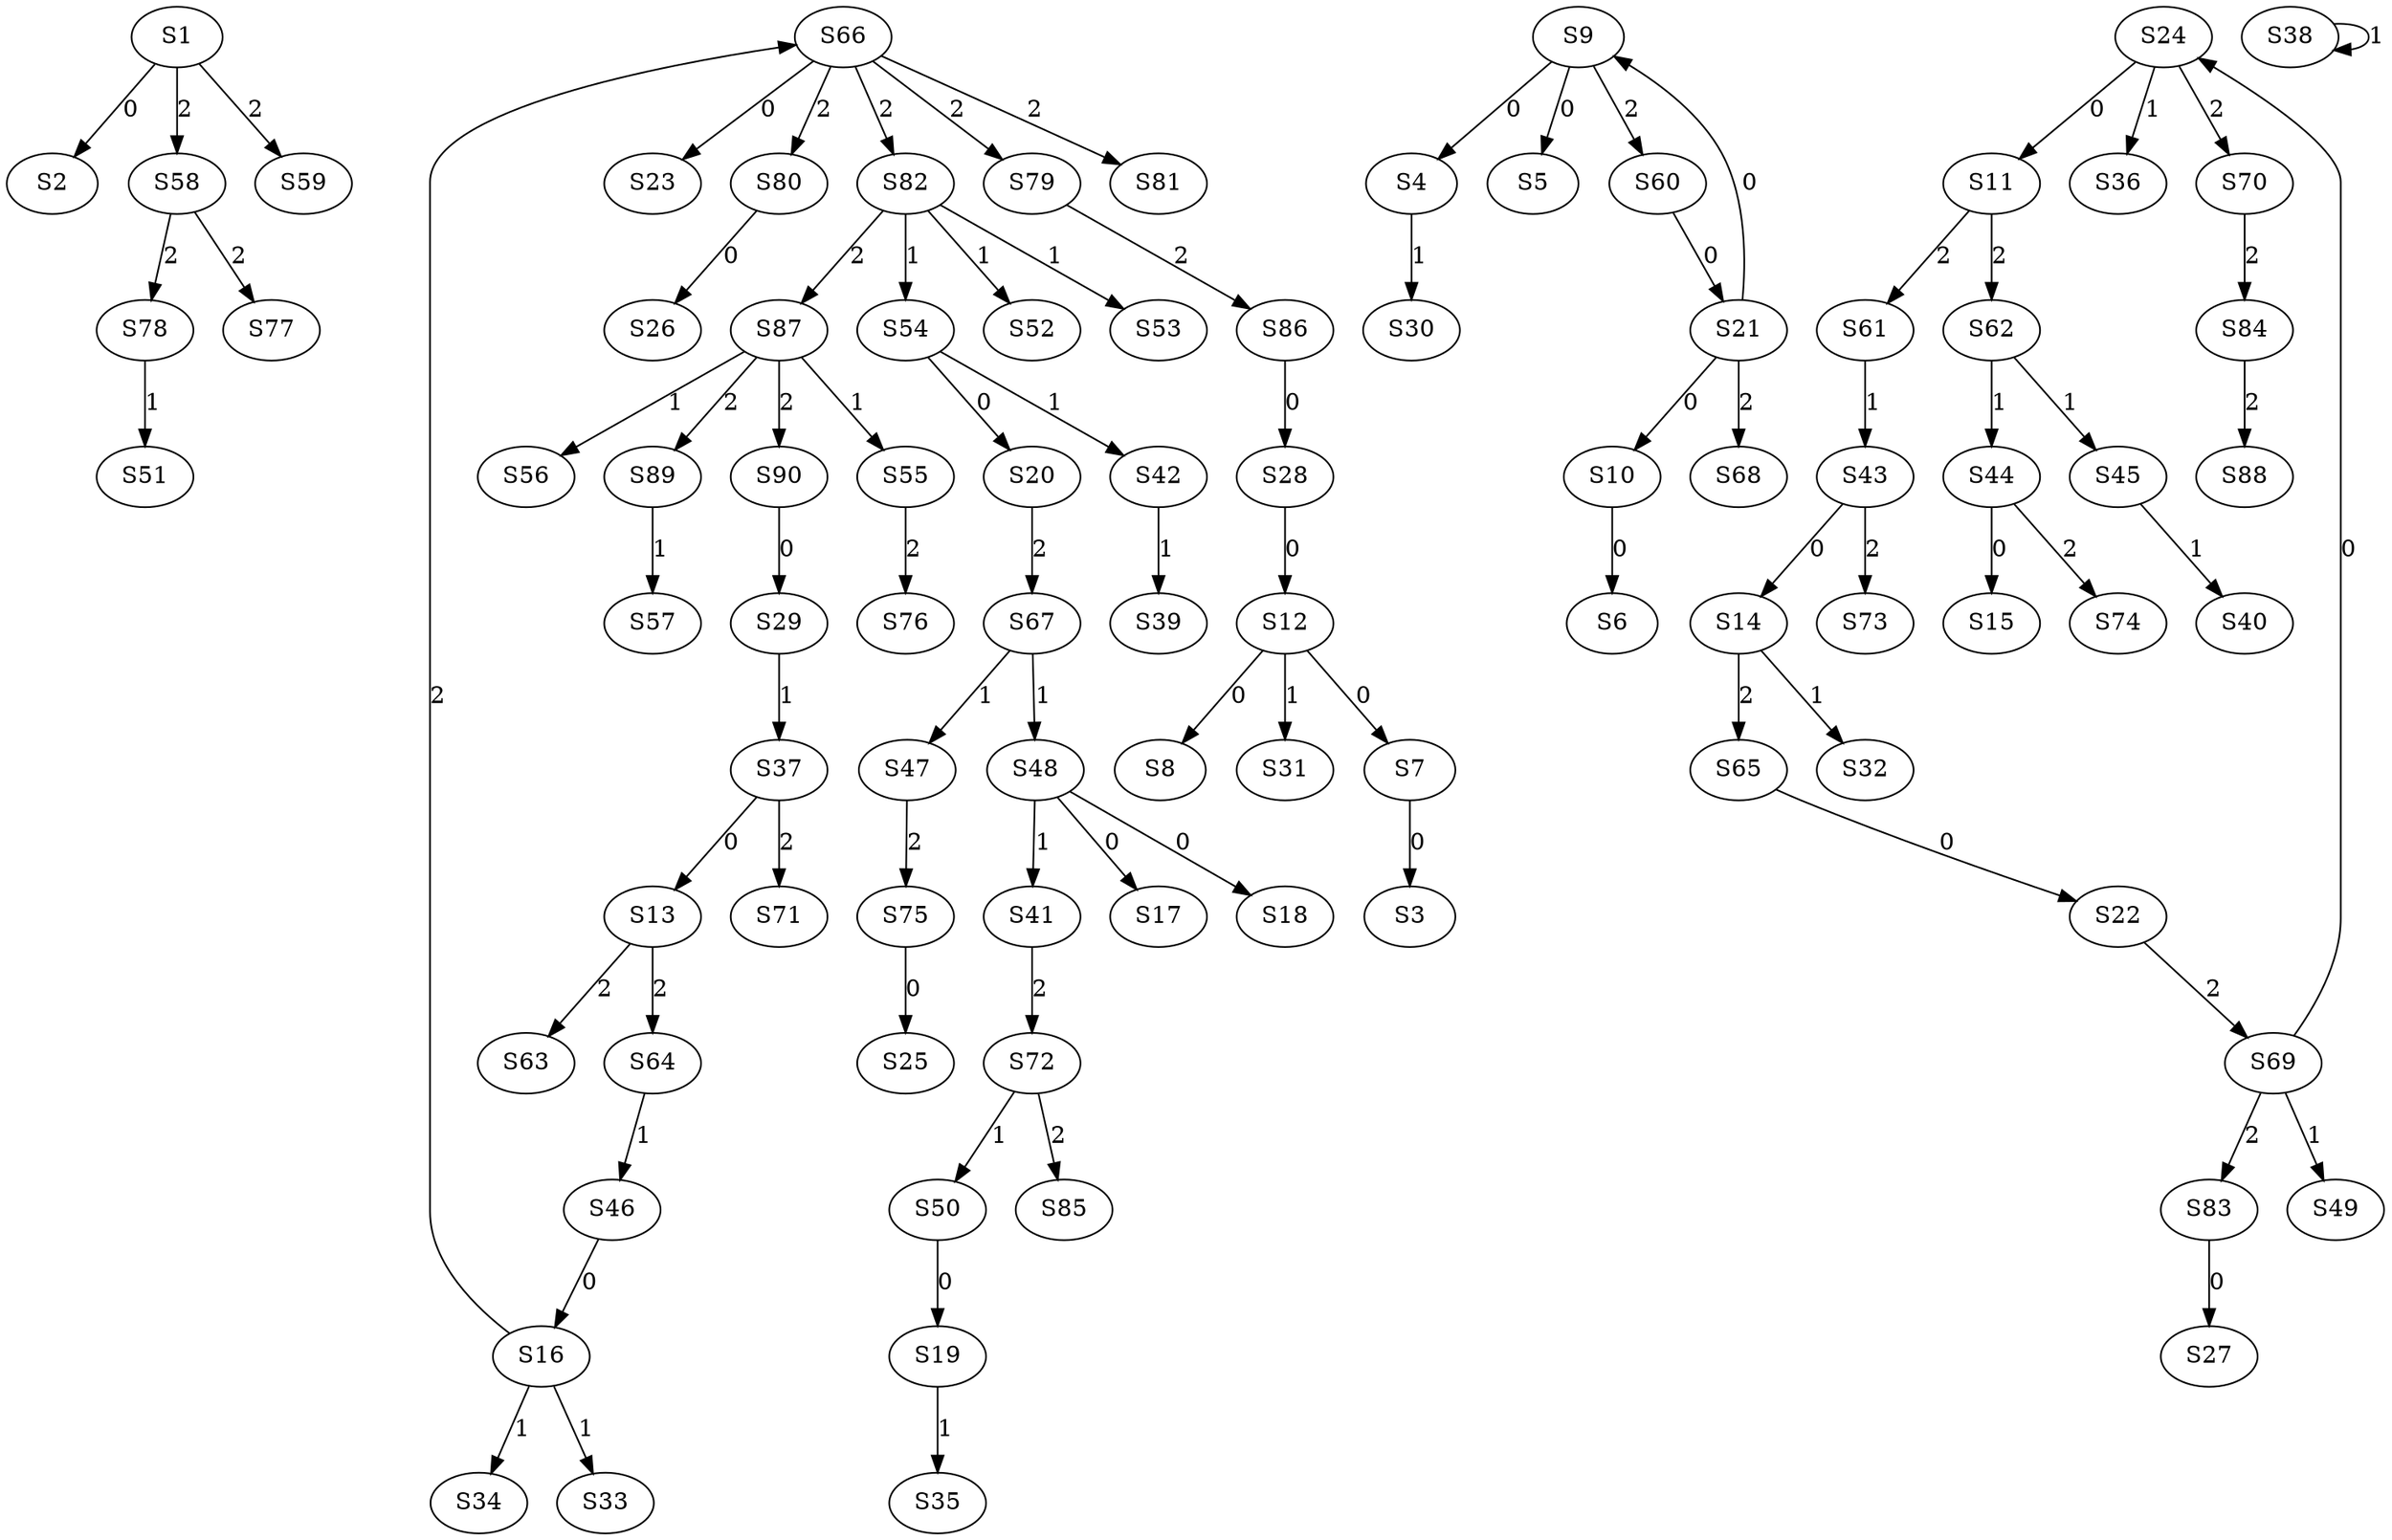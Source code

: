 strict digraph {
	S1 -> S2 [ label = 0 ];
	S7 -> S3 [ label = 0 ];
	S9 -> S4 [ label = 0 ];
	S9 -> S5 [ label = 0 ];
	S10 -> S6 [ label = 0 ];
	S12 -> S7 [ label = 0 ];
	S12 -> S8 [ label = 0 ];
	S21 -> S9 [ label = 0 ];
	S21 -> S10 [ label = 0 ];
	S24 -> S11 [ label = 0 ];
	S28 -> S12 [ label = 0 ];
	S37 -> S13 [ label = 0 ];
	S43 -> S14 [ label = 0 ];
	S44 -> S15 [ label = 0 ];
	S46 -> S16 [ label = 0 ];
	S48 -> S17 [ label = 0 ];
	S48 -> S18 [ label = 0 ];
	S50 -> S19 [ label = 0 ];
	S54 -> S20 [ label = 0 ];
	S60 -> S21 [ label = 0 ];
	S65 -> S22 [ label = 0 ];
	S66 -> S23 [ label = 0 ];
	S69 -> S24 [ label = 0 ];
	S75 -> S25 [ label = 0 ];
	S80 -> S26 [ label = 0 ];
	S83 -> S27 [ label = 0 ];
	S86 -> S28 [ label = 0 ];
	S90 -> S29 [ label = 0 ];
	S4 -> S30 [ label = 1 ];
	S12 -> S31 [ label = 1 ];
	S14 -> S32 [ label = 1 ];
	S16 -> S33 [ label = 1 ];
	S16 -> S34 [ label = 1 ];
	S19 -> S35 [ label = 1 ];
	S24 -> S36 [ label = 1 ];
	S29 -> S37 [ label = 1 ];
	S38 -> S38 [ label = 1 ];
	S42 -> S39 [ label = 1 ];
	S45 -> S40 [ label = 1 ];
	S48 -> S41 [ label = 1 ];
	S54 -> S42 [ label = 1 ];
	S61 -> S43 [ label = 1 ];
	S62 -> S44 [ label = 1 ];
	S62 -> S45 [ label = 1 ];
	S64 -> S46 [ label = 1 ];
	S67 -> S47 [ label = 1 ];
	S67 -> S48 [ label = 1 ];
	S69 -> S49 [ label = 1 ];
	S72 -> S50 [ label = 1 ];
	S78 -> S51 [ label = 1 ];
	S82 -> S52 [ label = 1 ];
	S82 -> S53 [ label = 1 ];
	S82 -> S54 [ label = 1 ];
	S87 -> S55 [ label = 1 ];
	S87 -> S56 [ label = 1 ];
	S89 -> S57 [ label = 1 ];
	S1 -> S58 [ label = 2 ];
	S1 -> S59 [ label = 2 ];
	S9 -> S60 [ label = 2 ];
	S11 -> S61 [ label = 2 ];
	S11 -> S62 [ label = 2 ];
	S13 -> S63 [ label = 2 ];
	S13 -> S64 [ label = 2 ];
	S14 -> S65 [ label = 2 ];
	S16 -> S66 [ label = 2 ];
	S20 -> S67 [ label = 2 ];
	S21 -> S68 [ label = 2 ];
	S22 -> S69 [ label = 2 ];
	S24 -> S70 [ label = 2 ];
	S37 -> S71 [ label = 2 ];
	S41 -> S72 [ label = 2 ];
	S43 -> S73 [ label = 2 ];
	S44 -> S74 [ label = 2 ];
	S47 -> S75 [ label = 2 ];
	S55 -> S76 [ label = 2 ];
	S58 -> S77 [ label = 2 ];
	S58 -> S78 [ label = 2 ];
	S66 -> S79 [ label = 2 ];
	S66 -> S80 [ label = 2 ];
	S66 -> S81 [ label = 2 ];
	S66 -> S82 [ label = 2 ];
	S69 -> S83 [ label = 2 ];
	S70 -> S84 [ label = 2 ];
	S72 -> S85 [ label = 2 ];
	S79 -> S86 [ label = 2 ];
	S82 -> S87 [ label = 2 ];
	S84 -> S88 [ label = 2 ];
	S87 -> S89 [ label = 2 ];
	S87 -> S90 [ label = 2 ];
}